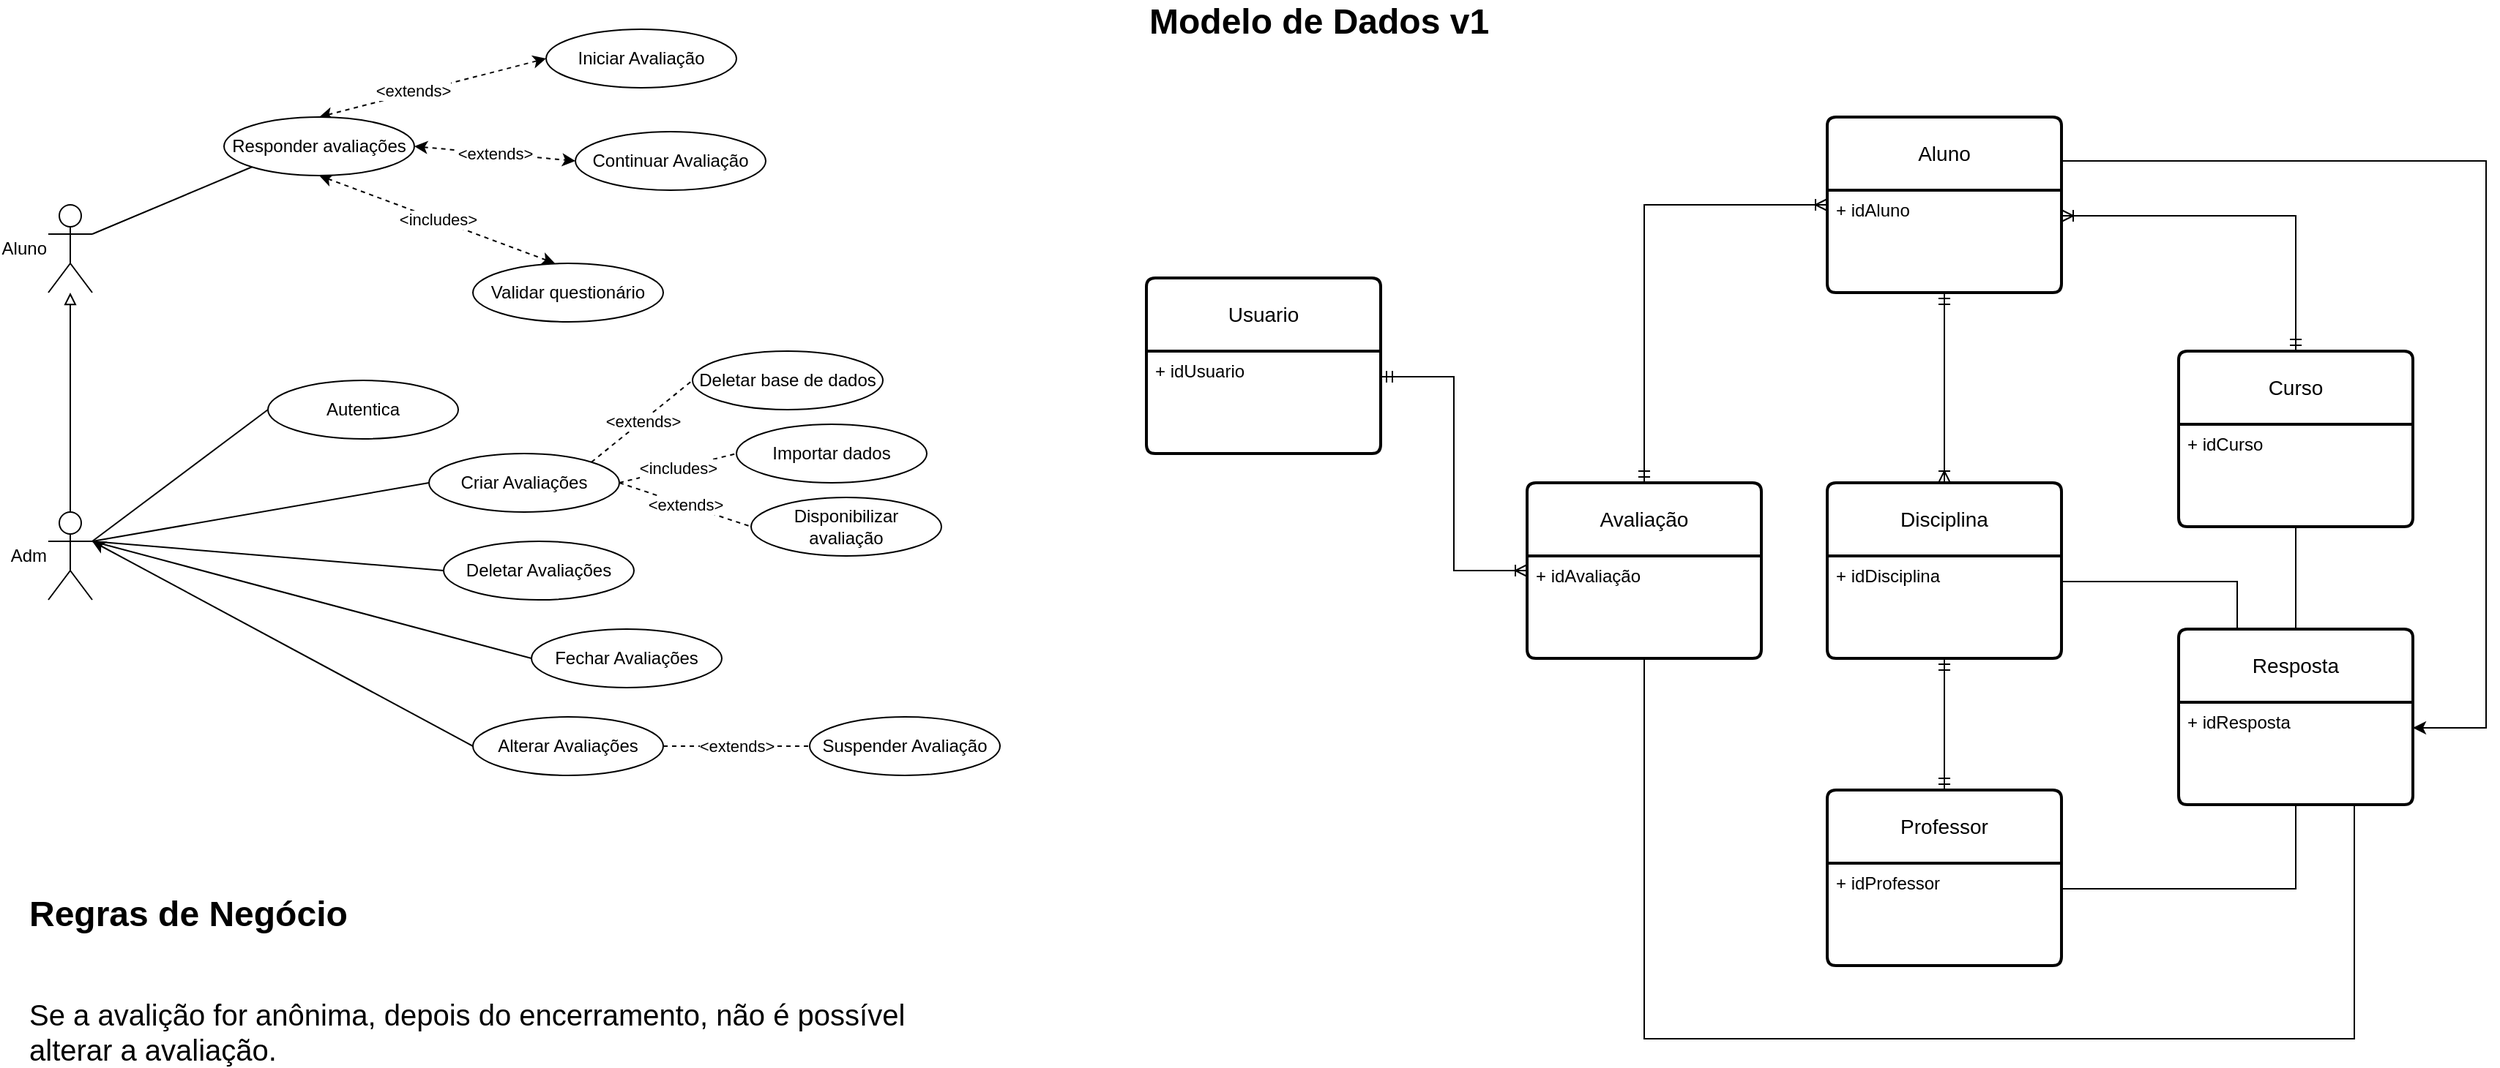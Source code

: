 <mxfile version="21.3.0" type="device">
  <diagram name="Página-1" id="TqdXRaL4U7CvTFiWjuOV">
    <mxGraphModel dx="2152" dy="1936" grid="1" gridSize="10" guides="1" tooltips="1" connect="1" arrows="1" fold="1" page="1" pageScale="1" pageWidth="827" pageHeight="1169" math="0" shadow="0">
      <root>
        <mxCell id="0" />
        <mxCell id="1" parent="0" />
        <mxCell id="voq6gNP9Bebj3p4Scl2B-3" style="rounded=0;orthogonalLoop=1;jettySize=auto;html=1;exitX=1;exitY=0.333;exitDx=0;exitDy=0;exitPerimeter=0;entryX=0;entryY=1;entryDx=0;entryDy=0;endArrow=none;endFill=0;" edge="1" parent="1" source="voq6gNP9Bebj3p4Scl2B-1" target="voq6gNP9Bebj3p4Scl2B-2">
          <mxGeometry relative="1" as="geometry" />
        </mxCell>
        <mxCell id="voq6gNP9Bebj3p4Scl2B-1" value="Aluno" style="shape=umlActor;verticalLabelPosition=middle;verticalAlign=middle;html=1;outlineConnect=0;labelPosition=left;align=right;" vertex="1" parent="1">
          <mxGeometry x="120" y="170" width="30" height="60" as="geometry" />
        </mxCell>
        <mxCell id="voq6gNP9Bebj3p4Scl2B-5" value="&amp;lt;includes&amp;gt;" style="rounded=0;orthogonalLoop=1;jettySize=auto;html=1;exitX=0.5;exitY=1;exitDx=0;exitDy=0;entryX=0.431;entryY=0;entryDx=0;entryDy=0;entryPerimeter=0;endArrow=classic;endFill=1;dashed=1;startArrow=classic;startFill=1;" edge="1" parent="1" source="voq6gNP9Bebj3p4Scl2B-2" target="voq6gNP9Bebj3p4Scl2B-4">
          <mxGeometry relative="1" as="geometry" />
        </mxCell>
        <mxCell id="voq6gNP9Bebj3p4Scl2B-8" style="rounded=0;orthogonalLoop=1;jettySize=auto;html=1;exitX=0.5;exitY=0;exitDx=0;exitDy=0;entryX=0;entryY=0.5;entryDx=0;entryDy=0;dashed=1;startArrow=classic;startFill=1;" edge="1" parent="1" source="voq6gNP9Bebj3p4Scl2B-2" target="voq6gNP9Bebj3p4Scl2B-6">
          <mxGeometry relative="1" as="geometry" />
        </mxCell>
        <mxCell id="voq6gNP9Bebj3p4Scl2B-9" value="&amp;lt;extends&amp;gt;" style="edgeLabel;html=1;align=center;verticalAlign=middle;resizable=0;points=[];" vertex="1" connectable="0" parent="voq6gNP9Bebj3p4Scl2B-8">
          <mxGeometry x="-0.168" y="3" relative="1" as="geometry">
            <mxPoint y="1" as="offset" />
          </mxGeometry>
        </mxCell>
        <mxCell id="voq6gNP9Bebj3p4Scl2B-11" value="&amp;lt;extends&amp;gt;" style="rounded=0;orthogonalLoop=1;jettySize=auto;html=1;exitX=1;exitY=0.5;exitDx=0;exitDy=0;entryX=0;entryY=0.5;entryDx=0;entryDy=0;dashed=1;startArrow=classic;startFill=1;" edge="1" parent="1" source="voq6gNP9Bebj3p4Scl2B-2" target="voq6gNP9Bebj3p4Scl2B-10">
          <mxGeometry relative="1" as="geometry" />
        </mxCell>
        <mxCell id="voq6gNP9Bebj3p4Scl2B-2" value="Responder avaliações" style="ellipse;whiteSpace=wrap;html=1;" vertex="1" parent="1">
          <mxGeometry x="240" y="110" width="130" height="40" as="geometry" />
        </mxCell>
        <mxCell id="voq6gNP9Bebj3p4Scl2B-4" value="Validar questionário" style="ellipse;whiteSpace=wrap;html=1;" vertex="1" parent="1">
          <mxGeometry x="410" y="210" width="130" height="40" as="geometry" />
        </mxCell>
        <mxCell id="voq6gNP9Bebj3p4Scl2B-6" value="Iniciar Avaliação" style="ellipse;whiteSpace=wrap;html=1;" vertex="1" parent="1">
          <mxGeometry x="460" y="50" width="130" height="40" as="geometry" />
        </mxCell>
        <mxCell id="voq6gNP9Bebj3p4Scl2B-10" value="Continuar Avaliação" style="ellipse;whiteSpace=wrap;html=1;" vertex="1" parent="1">
          <mxGeometry x="480" y="120" width="130" height="40" as="geometry" />
        </mxCell>
        <mxCell id="voq6gNP9Bebj3p4Scl2B-14" style="edgeStyle=orthogonalEdgeStyle;rounded=0;orthogonalLoop=1;jettySize=auto;html=1;exitX=0.5;exitY=0;exitDx=0;exitDy=0;exitPerimeter=0;endArrow=block;endFill=0;" edge="1" parent="1" source="voq6gNP9Bebj3p4Scl2B-13" target="voq6gNP9Bebj3p4Scl2B-1">
          <mxGeometry relative="1" as="geometry" />
        </mxCell>
        <mxCell id="voq6gNP9Bebj3p4Scl2B-16" style="rounded=0;orthogonalLoop=1;jettySize=auto;html=1;exitX=1;exitY=0.333;exitDx=0;exitDy=0;exitPerimeter=0;entryX=0;entryY=0.5;entryDx=0;entryDy=0;endArrow=none;endFill=0;" edge="1" parent="1" source="voq6gNP9Bebj3p4Scl2B-13" target="voq6gNP9Bebj3p4Scl2B-15">
          <mxGeometry relative="1" as="geometry" />
        </mxCell>
        <mxCell id="voq6gNP9Bebj3p4Scl2B-18" style="rounded=0;orthogonalLoop=1;jettySize=auto;html=1;exitX=1;exitY=0.333;exitDx=0;exitDy=0;exitPerimeter=0;entryX=0;entryY=0.5;entryDx=0;entryDy=0;endArrow=none;endFill=0;" edge="1" parent="1" source="voq6gNP9Bebj3p4Scl2B-13" target="voq6gNP9Bebj3p4Scl2B-17">
          <mxGeometry relative="1" as="geometry" />
        </mxCell>
        <mxCell id="voq6gNP9Bebj3p4Scl2B-20" style="rounded=0;orthogonalLoop=1;jettySize=auto;html=1;exitX=1;exitY=0.333;exitDx=0;exitDy=0;exitPerimeter=0;entryX=0;entryY=0.5;entryDx=0;entryDy=0;endArrow=none;endFill=0;" edge="1" parent="1" source="voq6gNP9Bebj3p4Scl2B-13" target="voq6gNP9Bebj3p4Scl2B-19">
          <mxGeometry relative="1" as="geometry" />
        </mxCell>
        <mxCell id="voq6gNP9Bebj3p4Scl2B-22" style="rounded=0;orthogonalLoop=1;jettySize=auto;html=1;exitX=1;exitY=0.333;exitDx=0;exitDy=0;exitPerimeter=0;entryX=0;entryY=0.5;entryDx=0;entryDy=0;endArrow=none;endFill=0;" edge="1" parent="1" source="voq6gNP9Bebj3p4Scl2B-13" target="voq6gNP9Bebj3p4Scl2B-21">
          <mxGeometry relative="1" as="geometry" />
        </mxCell>
        <mxCell id="voq6gNP9Bebj3p4Scl2B-13" value="Adm" style="shape=umlActor;verticalLabelPosition=middle;verticalAlign=middle;html=1;outlineConnect=0;labelPosition=left;align=right;" vertex="1" parent="1">
          <mxGeometry x="120" y="380" width="30" height="60" as="geometry" />
        </mxCell>
        <mxCell id="voq6gNP9Bebj3p4Scl2B-15" value="Autentica" style="ellipse;whiteSpace=wrap;html=1;" vertex="1" parent="1">
          <mxGeometry x="270" y="290" width="130" height="40" as="geometry" />
        </mxCell>
        <mxCell id="voq6gNP9Bebj3p4Scl2B-26" value="&amp;lt;extends&amp;gt;" style="rounded=0;orthogonalLoop=1;jettySize=auto;html=1;exitX=1;exitY=0;exitDx=0;exitDy=0;entryX=0;entryY=0.5;entryDx=0;entryDy=0;endArrow=none;endFill=0;dashed=1;" edge="1" parent="1" source="voq6gNP9Bebj3p4Scl2B-17" target="voq6gNP9Bebj3p4Scl2B-25">
          <mxGeometry relative="1" as="geometry" />
        </mxCell>
        <mxCell id="voq6gNP9Bebj3p4Scl2B-28" value="&amp;lt;includes&amp;gt;" style="rounded=0;orthogonalLoop=1;jettySize=auto;html=1;exitX=1;exitY=0.5;exitDx=0;exitDy=0;entryX=0;entryY=0.5;entryDx=0;entryDy=0;endArrow=none;endFill=0;dashed=1;" edge="1" parent="1" source="voq6gNP9Bebj3p4Scl2B-17" target="voq6gNP9Bebj3p4Scl2B-27">
          <mxGeometry relative="1" as="geometry" />
        </mxCell>
        <mxCell id="voq6gNP9Bebj3p4Scl2B-30" value="&amp;lt;extends&amp;gt;" style="rounded=0;orthogonalLoop=1;jettySize=auto;html=1;exitX=1;exitY=0.5;exitDx=0;exitDy=0;entryX=0;entryY=0.5;entryDx=0;entryDy=0;endArrow=none;endFill=0;dashed=1;" edge="1" parent="1" source="voq6gNP9Bebj3p4Scl2B-17" target="voq6gNP9Bebj3p4Scl2B-29">
          <mxGeometry relative="1" as="geometry" />
        </mxCell>
        <mxCell id="voq6gNP9Bebj3p4Scl2B-17" value="Criar Avaliações" style="ellipse;whiteSpace=wrap;html=1;" vertex="1" parent="1">
          <mxGeometry x="380" y="340" width="130" height="40" as="geometry" />
        </mxCell>
        <mxCell id="voq6gNP9Bebj3p4Scl2B-19" value="Deletar Avaliações" style="ellipse;whiteSpace=wrap;html=1;" vertex="1" parent="1">
          <mxGeometry x="390" y="400" width="130" height="40" as="geometry" />
        </mxCell>
        <mxCell id="voq6gNP9Bebj3p4Scl2B-21" value="Fechar Avaliações" style="ellipse;whiteSpace=wrap;html=1;" vertex="1" parent="1">
          <mxGeometry x="450" y="460" width="130" height="40" as="geometry" />
        </mxCell>
        <mxCell id="voq6gNP9Bebj3p4Scl2B-24" style="rounded=0;orthogonalLoop=1;jettySize=auto;html=1;exitX=0;exitY=0.5;exitDx=0;exitDy=0;entryX=1;entryY=0.333;entryDx=0;entryDy=0;entryPerimeter=0;startArrow=none;startFill=0;" edge="1" parent="1" source="voq6gNP9Bebj3p4Scl2B-23" target="voq6gNP9Bebj3p4Scl2B-13">
          <mxGeometry relative="1" as="geometry" />
        </mxCell>
        <mxCell id="voq6gNP9Bebj3p4Scl2B-32" value="&amp;lt;extends&amp;gt;" style="edgeStyle=orthogonalEdgeStyle;rounded=0;orthogonalLoop=1;jettySize=auto;html=1;exitX=1;exitY=0.5;exitDx=0;exitDy=0;endArrow=none;endFill=0;dashed=1;" edge="1" parent="1" source="voq6gNP9Bebj3p4Scl2B-23" target="voq6gNP9Bebj3p4Scl2B-31">
          <mxGeometry relative="1" as="geometry" />
        </mxCell>
        <mxCell id="voq6gNP9Bebj3p4Scl2B-23" value="Alterar Avaliações" style="ellipse;whiteSpace=wrap;html=1;" vertex="1" parent="1">
          <mxGeometry x="410" y="520" width="130" height="40" as="geometry" />
        </mxCell>
        <mxCell id="voq6gNP9Bebj3p4Scl2B-25" value="Deletar base de dados" style="ellipse;whiteSpace=wrap;html=1;" vertex="1" parent="1">
          <mxGeometry x="560" y="270" width="130" height="40" as="geometry" />
        </mxCell>
        <mxCell id="voq6gNP9Bebj3p4Scl2B-27" value="Importar dados" style="ellipse;whiteSpace=wrap;html=1;" vertex="1" parent="1">
          <mxGeometry x="590" y="320" width="130" height="40" as="geometry" />
        </mxCell>
        <mxCell id="voq6gNP9Bebj3p4Scl2B-29" value="Disponibilizar &lt;br&gt;avaliação" style="ellipse;whiteSpace=wrap;html=1;" vertex="1" parent="1">
          <mxGeometry x="600" y="370" width="130" height="40" as="geometry" />
        </mxCell>
        <mxCell id="voq6gNP9Bebj3p4Scl2B-31" value="Suspender Avaliação" style="ellipse;whiteSpace=wrap;html=1;" vertex="1" parent="1">
          <mxGeometry x="640" y="520" width="130" height="40" as="geometry" />
        </mxCell>
        <mxCell id="voq6gNP9Bebj3p4Scl2B-33" value="Regras de Negócio" style="text;html=1;strokeColor=none;fillColor=none;align=left;verticalAlign=middle;whiteSpace=wrap;rounded=0;fontSize=24;fontStyle=1" vertex="1" parent="1">
          <mxGeometry x="105" y="640" width="345" height="30" as="geometry" />
        </mxCell>
        <mxCell id="voq6gNP9Bebj3p4Scl2B-35" value="Se a avalição for anônima, depois do encerramento, não é possível alterar a avaliação." style="text;html=1;strokeColor=none;fillColor=none;align=left;verticalAlign=middle;whiteSpace=wrap;rounded=0;fontSize=20;" vertex="1" parent="1">
          <mxGeometry x="105" y="720" width="615" height="30" as="geometry" />
        </mxCell>
        <mxCell id="voq6gNP9Bebj3p4Scl2B-36" value="Usuario" style="swimlane;childLayout=stackLayout;horizontal=1;startSize=50;horizontalStack=0;rounded=1;fontSize=14;fontStyle=0;strokeWidth=2;resizeParent=0;resizeLast=1;shadow=0;dashed=0;align=center;arcSize=4;whiteSpace=wrap;html=1;" vertex="1" parent="1">
          <mxGeometry x="870" y="220" width="160" height="120" as="geometry" />
        </mxCell>
        <mxCell id="voq6gNP9Bebj3p4Scl2B-37" value="+ idUsuario" style="align=left;strokeColor=none;fillColor=none;spacingLeft=4;fontSize=12;verticalAlign=top;resizable=0;rotatable=0;part=1;html=1;" vertex="1" parent="voq6gNP9Bebj3p4Scl2B-36">
          <mxGeometry y="50" width="160" height="70" as="geometry" />
        </mxCell>
        <mxCell id="voq6gNP9Bebj3p4Scl2B-44" style="edgeStyle=orthogonalEdgeStyle;rounded=0;orthogonalLoop=1;jettySize=auto;html=1;exitX=0.5;exitY=0;exitDx=0;exitDy=0;entryX=0;entryY=0.5;entryDx=0;entryDy=0;startArrow=ERmandOne;startFill=0;endArrow=ERoneToMany;endFill=0;" edge="1" parent="1" source="voq6gNP9Bebj3p4Scl2B-38" target="voq6gNP9Bebj3p4Scl2B-42">
          <mxGeometry relative="1" as="geometry" />
        </mxCell>
        <mxCell id="voq6gNP9Bebj3p4Scl2B-38" value="Avaliação" style="swimlane;childLayout=stackLayout;horizontal=1;startSize=50;horizontalStack=0;rounded=1;fontSize=14;fontStyle=0;strokeWidth=2;resizeParent=0;resizeLast=1;shadow=0;dashed=0;align=center;arcSize=4;whiteSpace=wrap;html=1;" vertex="1" parent="1">
          <mxGeometry x="1130" y="360" width="160" height="120" as="geometry" />
        </mxCell>
        <mxCell id="voq6gNP9Bebj3p4Scl2B-39" value="+ idAvaliação" style="align=left;strokeColor=none;fillColor=none;spacingLeft=4;fontSize=12;verticalAlign=top;resizable=0;rotatable=0;part=1;html=1;" vertex="1" parent="voq6gNP9Bebj3p4Scl2B-38">
          <mxGeometry y="50" width="160" height="70" as="geometry" />
        </mxCell>
        <mxCell id="voq6gNP9Bebj3p4Scl2B-41" style="edgeStyle=orthogonalEdgeStyle;rounded=0;orthogonalLoop=1;jettySize=auto;html=1;exitX=1;exitY=0.25;exitDx=0;exitDy=0;entryX=0;entryY=0.5;entryDx=0;entryDy=0;startArrow=ERmandOne;startFill=0;endArrow=ERoneToMany;endFill=0;" edge="1" parent="1" source="voq6gNP9Bebj3p4Scl2B-37" target="voq6gNP9Bebj3p4Scl2B-38">
          <mxGeometry relative="1" as="geometry" />
        </mxCell>
        <mxCell id="voq6gNP9Bebj3p4Scl2B-57" style="edgeStyle=orthogonalEdgeStyle;rounded=0;orthogonalLoop=1;jettySize=auto;html=1;exitX=1;exitY=0.25;exitDx=0;exitDy=0;entryX=1;entryY=0.25;entryDx=0;entryDy=0;" edge="1" parent="1" source="voq6gNP9Bebj3p4Scl2B-42" target="voq6gNP9Bebj3p4Scl2B-56">
          <mxGeometry relative="1" as="geometry">
            <Array as="points">
              <mxPoint x="1785" y="140" />
              <mxPoint x="1785" y="527" />
            </Array>
          </mxGeometry>
        </mxCell>
        <mxCell id="voq6gNP9Bebj3p4Scl2B-42" value="Aluno" style="swimlane;childLayout=stackLayout;horizontal=1;startSize=50;horizontalStack=0;rounded=1;fontSize=14;fontStyle=0;strokeWidth=2;resizeParent=0;resizeLast=1;shadow=0;dashed=0;align=center;arcSize=4;whiteSpace=wrap;html=1;" vertex="1" parent="1">
          <mxGeometry x="1335" y="110" width="160" height="120" as="geometry" />
        </mxCell>
        <mxCell id="voq6gNP9Bebj3p4Scl2B-43" value="+ idAluno" style="align=left;strokeColor=none;fillColor=none;spacingLeft=4;fontSize=12;verticalAlign=top;resizable=0;rotatable=0;part=1;html=1;" vertex="1" parent="voq6gNP9Bebj3p4Scl2B-42">
          <mxGeometry y="50" width="160" height="70" as="geometry" />
        </mxCell>
        <mxCell id="voq6gNP9Bebj3p4Scl2B-45" value="Curso" style="swimlane;childLayout=stackLayout;horizontal=1;startSize=50;horizontalStack=0;rounded=1;fontSize=14;fontStyle=0;strokeWidth=2;resizeParent=0;resizeLast=1;shadow=0;dashed=0;align=center;arcSize=4;whiteSpace=wrap;html=1;" vertex="1" parent="1">
          <mxGeometry x="1575" y="270" width="160" height="120" as="geometry" />
        </mxCell>
        <mxCell id="voq6gNP9Bebj3p4Scl2B-46" value="+ idCurso" style="align=left;strokeColor=none;fillColor=none;spacingLeft=4;fontSize=12;verticalAlign=top;resizable=0;rotatable=0;part=1;html=1;" vertex="1" parent="voq6gNP9Bebj3p4Scl2B-45">
          <mxGeometry y="50" width="160" height="70" as="geometry" />
        </mxCell>
        <mxCell id="voq6gNP9Bebj3p4Scl2B-47" style="edgeStyle=orthogonalEdgeStyle;rounded=0;orthogonalLoop=1;jettySize=auto;html=1;exitX=1;exitY=0.25;exitDx=0;exitDy=0;entryX=0.5;entryY=0;entryDx=0;entryDy=0;endArrow=ERmandOne;endFill=0;startArrow=ERoneToMany;startFill=0;" edge="1" parent="1" source="voq6gNP9Bebj3p4Scl2B-43" target="voq6gNP9Bebj3p4Scl2B-45">
          <mxGeometry relative="1" as="geometry" />
        </mxCell>
        <mxCell id="voq6gNP9Bebj3p4Scl2B-49" value="Disciplina" style="swimlane;childLayout=stackLayout;horizontal=1;startSize=50;horizontalStack=0;rounded=1;fontSize=14;fontStyle=0;strokeWidth=2;resizeParent=0;resizeLast=1;shadow=0;dashed=0;align=center;arcSize=4;whiteSpace=wrap;html=1;" vertex="1" parent="1">
          <mxGeometry x="1335" y="360" width="160" height="120" as="geometry" />
        </mxCell>
        <mxCell id="voq6gNP9Bebj3p4Scl2B-50" value="+ idDisciplina" style="align=left;strokeColor=none;fillColor=none;spacingLeft=4;fontSize=12;verticalAlign=top;resizable=0;rotatable=0;part=1;html=1;" vertex="1" parent="voq6gNP9Bebj3p4Scl2B-49">
          <mxGeometry y="50" width="160" height="70" as="geometry" />
        </mxCell>
        <mxCell id="voq6gNP9Bebj3p4Scl2B-51" style="edgeStyle=orthogonalEdgeStyle;rounded=0;orthogonalLoop=1;jettySize=auto;html=1;exitX=0.5;exitY=1;exitDx=0;exitDy=0;entryX=0.5;entryY=0;entryDx=0;entryDy=0;startArrow=ERmandOne;startFill=0;endArrow=ERoneToMany;endFill=0;" edge="1" parent="1" source="voq6gNP9Bebj3p4Scl2B-43" target="voq6gNP9Bebj3p4Scl2B-49">
          <mxGeometry relative="1" as="geometry" />
        </mxCell>
        <mxCell id="voq6gNP9Bebj3p4Scl2B-52" value="Professor" style="swimlane;childLayout=stackLayout;horizontal=1;startSize=50;horizontalStack=0;rounded=1;fontSize=14;fontStyle=0;strokeWidth=2;resizeParent=0;resizeLast=1;shadow=0;dashed=0;align=center;arcSize=4;whiteSpace=wrap;html=1;" vertex="1" parent="1">
          <mxGeometry x="1335" y="570" width="160" height="120" as="geometry" />
        </mxCell>
        <mxCell id="voq6gNP9Bebj3p4Scl2B-53" value="+ idProfessor" style="align=left;strokeColor=none;fillColor=none;spacingLeft=4;fontSize=12;verticalAlign=top;resizable=0;rotatable=0;part=1;html=1;" vertex="1" parent="voq6gNP9Bebj3p4Scl2B-52">
          <mxGeometry y="50" width="160" height="70" as="geometry" />
        </mxCell>
        <mxCell id="voq6gNP9Bebj3p4Scl2B-54" style="edgeStyle=orthogonalEdgeStyle;rounded=0;orthogonalLoop=1;jettySize=auto;html=1;exitX=0.5;exitY=1;exitDx=0;exitDy=0;startArrow=ERmandOne;startFill=0;endArrow=ERmandOne;endFill=0;" edge="1" parent="1" source="voq6gNP9Bebj3p4Scl2B-50" target="voq6gNP9Bebj3p4Scl2B-52">
          <mxGeometry relative="1" as="geometry" />
        </mxCell>
        <mxCell id="voq6gNP9Bebj3p4Scl2B-55" value="Resposta" style="swimlane;childLayout=stackLayout;horizontal=1;startSize=50;horizontalStack=0;rounded=1;fontSize=14;fontStyle=0;strokeWidth=2;resizeParent=0;resizeLast=1;shadow=0;dashed=0;align=center;arcSize=4;whiteSpace=wrap;html=1;" vertex="1" parent="1">
          <mxGeometry x="1575" y="460" width="160" height="120" as="geometry" />
        </mxCell>
        <mxCell id="voq6gNP9Bebj3p4Scl2B-56" value="+ idResposta" style="align=left;strokeColor=none;fillColor=none;spacingLeft=4;fontSize=12;verticalAlign=top;resizable=0;rotatable=0;part=1;html=1;" vertex="1" parent="voq6gNP9Bebj3p4Scl2B-55">
          <mxGeometry y="50" width="160" height="70" as="geometry" />
        </mxCell>
        <mxCell id="voq6gNP9Bebj3p4Scl2B-58" style="rounded=0;orthogonalLoop=1;jettySize=auto;html=1;exitX=0.5;exitY=1;exitDx=0;exitDy=0;entryX=0.5;entryY=0;entryDx=0;entryDy=0;edgeStyle=orthogonalEdgeStyle;endArrow=none;endFill=0;" edge="1" parent="1" source="voq6gNP9Bebj3p4Scl2B-46" target="voq6gNP9Bebj3p4Scl2B-55">
          <mxGeometry relative="1" as="geometry" />
        </mxCell>
        <mxCell id="voq6gNP9Bebj3p4Scl2B-59" style="edgeStyle=orthogonalEdgeStyle;rounded=0;orthogonalLoop=1;jettySize=auto;html=1;exitX=1;exitY=0.25;exitDx=0;exitDy=0;entryX=0.25;entryY=0;entryDx=0;entryDy=0;endArrow=none;endFill=0;" edge="1" parent="1" source="voq6gNP9Bebj3p4Scl2B-50" target="voq6gNP9Bebj3p4Scl2B-55">
          <mxGeometry relative="1" as="geometry" />
        </mxCell>
        <mxCell id="voq6gNP9Bebj3p4Scl2B-60" style="edgeStyle=orthogonalEdgeStyle;rounded=0;orthogonalLoop=1;jettySize=auto;html=1;exitX=1;exitY=0.25;exitDx=0;exitDy=0;entryX=0.5;entryY=1;entryDx=0;entryDy=0;endArrow=none;endFill=0;" edge="1" parent="1" source="voq6gNP9Bebj3p4Scl2B-53" target="voq6gNP9Bebj3p4Scl2B-56">
          <mxGeometry relative="1" as="geometry" />
        </mxCell>
        <mxCell id="voq6gNP9Bebj3p4Scl2B-61" style="edgeStyle=orthogonalEdgeStyle;rounded=0;orthogonalLoop=1;jettySize=auto;html=1;exitX=0.5;exitY=1;exitDx=0;exitDy=0;entryX=0.75;entryY=1;entryDx=0;entryDy=0;endArrow=none;endFill=0;" edge="1" parent="1" source="voq6gNP9Bebj3p4Scl2B-39" target="voq6gNP9Bebj3p4Scl2B-56">
          <mxGeometry relative="1" as="geometry">
            <Array as="points">
              <mxPoint x="1210" y="740" />
              <mxPoint x="1695" y="740" />
            </Array>
          </mxGeometry>
        </mxCell>
        <mxCell id="voq6gNP9Bebj3p4Scl2B-62" value="Modelo de Dados v1" style="text;html=1;strokeColor=none;fillColor=none;align=left;verticalAlign=middle;whiteSpace=wrap;rounded=0;fontSize=24;fontStyle=1" vertex="1" parent="1">
          <mxGeometry x="870" y="30" width="345" height="30" as="geometry" />
        </mxCell>
      </root>
    </mxGraphModel>
  </diagram>
</mxfile>
